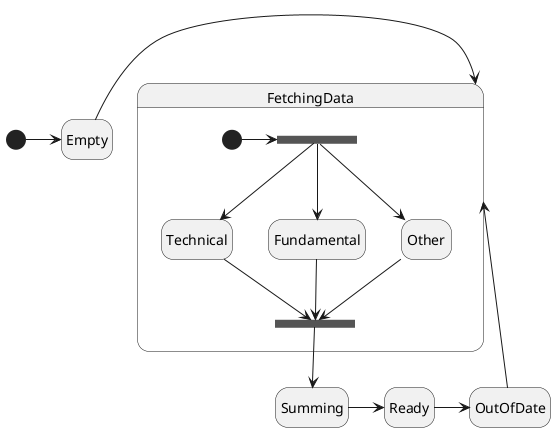 @startuml
'https://plantuml.com/state-diagram
hide empty description
[*] -> Empty
Empty -> FetchingData

state FetchingData {
  state fork_state <<fork>>
  state join_state <<join>>
  [*] -> fork_state
  fork_state --> Technical
  fork_state --> Fundamental
  fork_state --> Other
  Technical --> join_state
  Fundamental --> join_state
  Other --> join_state
}

join_state --> Summing
Summing -> Ready
Ready -> OutOfDate
OutOfDate --> FetchingData

@enduml
'chyba, że zamiast obiektu "Prediction" po prostu "Gatherer" lub "Collector"
'stany jakie by miał to: pusty, oczekujący na nowe dane, sumujący, gotowy, przedawniony
'zaś Fundamental, Technical, Other to osobne agregaty